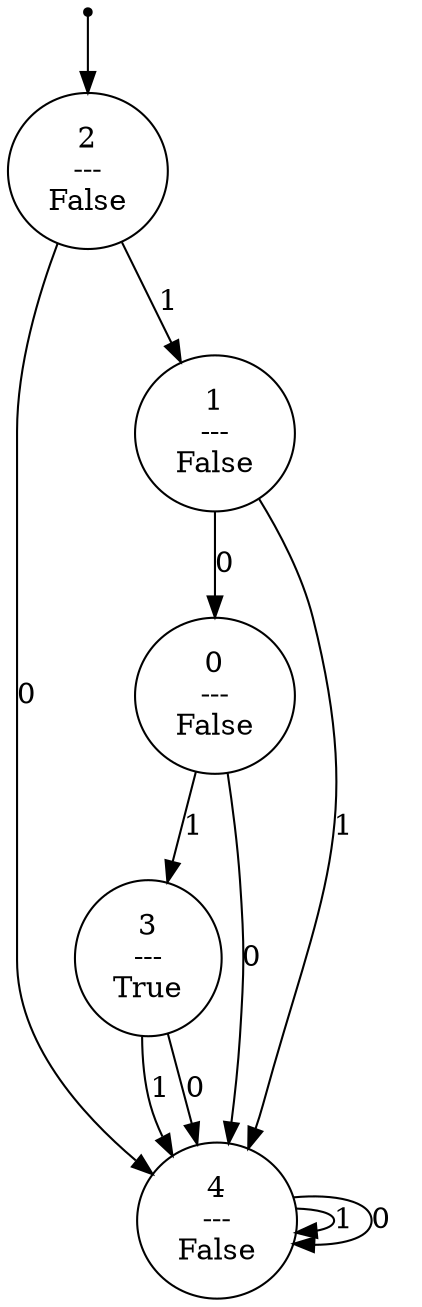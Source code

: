 digraph G {
0 [label="", shape=point];
0 -> 3;
1 [label="0\n---\nFalse"];
1 -> 4  [label=1];
1 -> 5  [label=0];
2 [label="1\n---\nFalse"];
2 -> 5  [label=1];
2 -> 1  [label=0];
3 [label="2\n---\nFalse"];
3 -> 2  [label=1];
3 -> 5  [label=0];
4 [label="3\n---\nTrue"];
4 -> 5  [label=1];
4 -> 5  [label=0];
5 [label="4\n---\nFalse"];
5 -> 5  [label=1];
5 -> 5  [label=0];
}
